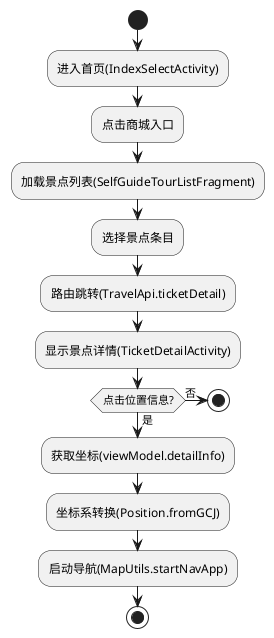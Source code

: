 [开始]
└─ (IndexSelectActivity) 显示首页入口
   └─ 用户点击"商城"按钮
      └─ (activity_index_select.xml) 触发onClick事件
         └─ 通过TravelRouter跳转
            └─ (SelfGuideTourListFragment) 加载景点列表
               └─ 用户选择景点
                  └─ (SelfGuideTourListFragment) 调用ServiceManager.travel.routeDetail()
                     └─ (TravelApi.kt) 执行ticketDetail路由
                        └─ (TicketDetailActivity) 显示景点详情
                           └─ 用户点击导航按钮
                              └─ (TicketDetailActivity.clickNavigation) 获取坐标
                                 └─ 调用MapUtils.startNavApp()
                                    ├─ (Position) 转换坐标系
                                    └─ 启动第三方地图应用
[结束]
@startuml
start
:进入首页(IndexSelectActivity);
:点击商城入口;
:加载景点列表(SelfGuideTourListFragment);
:选择景点条目;
:路由跳转(TravelApi.ticketDetail);
:显示景点详情(TicketDetailActivity);
if (点击位置信息?) then (是)
  :获取坐标(viewModel.detailInfo);
  :坐标系转换(Position.fromGCJ);
  :启动导航(MapUtils.startNavApp);
  stop
else (否)
  stop
endif

@enduml